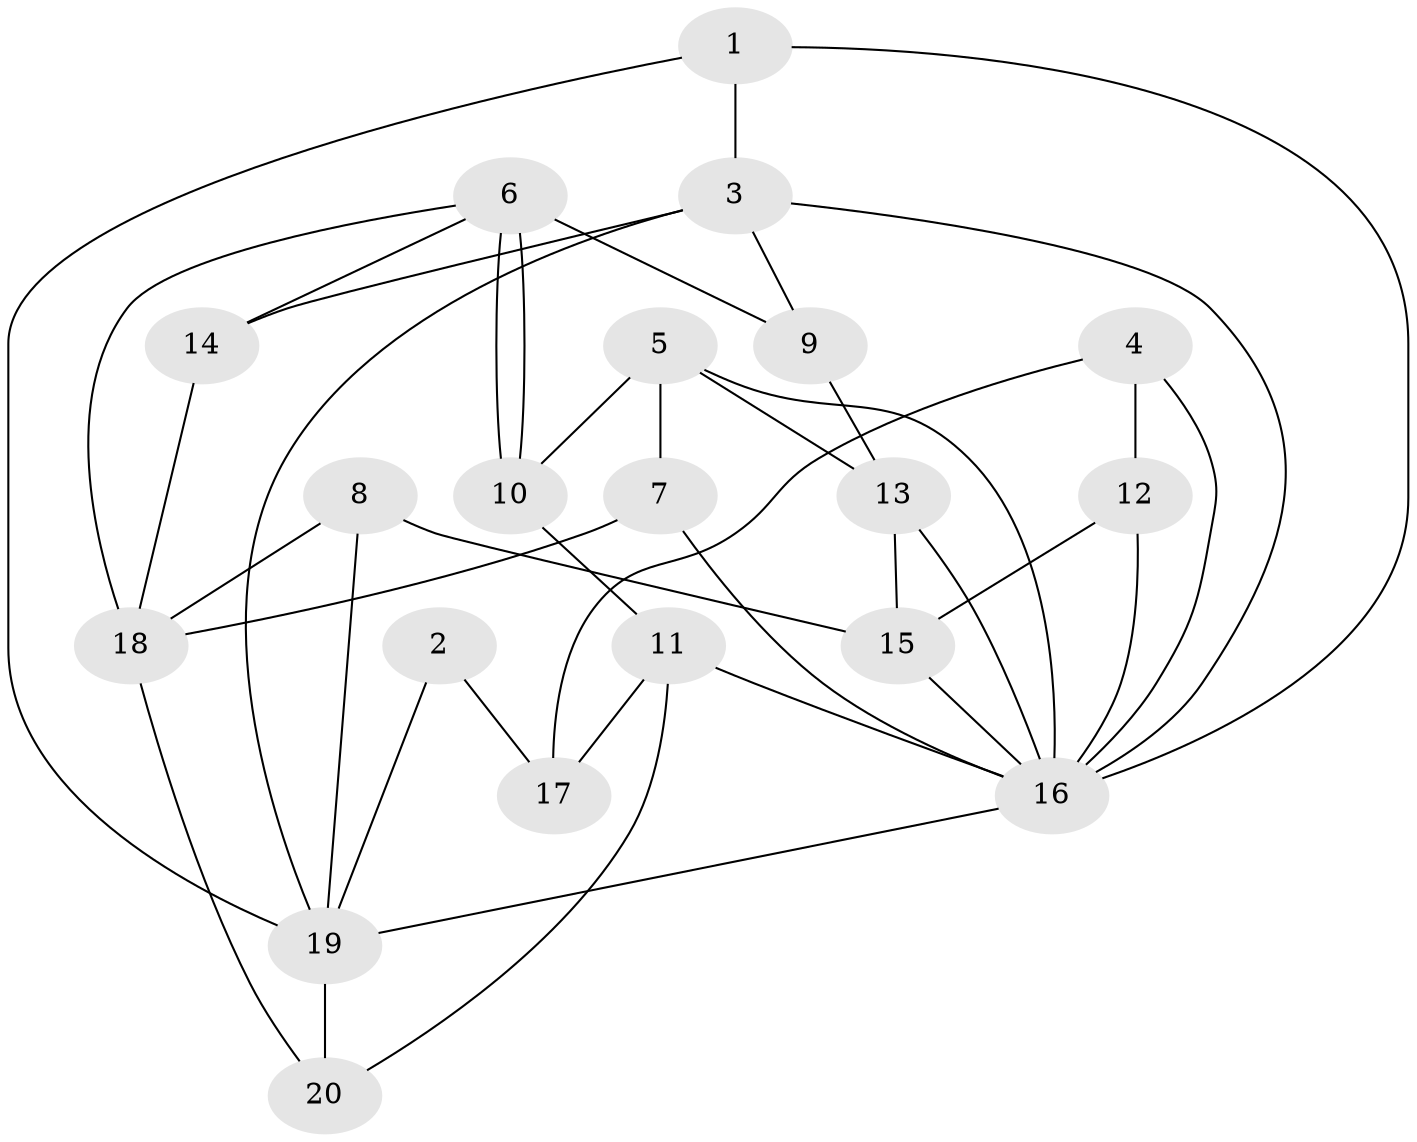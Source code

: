 // Generated by graph-tools (version 1.1) at 2025/46/02/15/25 05:46:28]
// undirected, 20 vertices, 40 edges
graph export_dot {
graph [start="1"]
  node [color=gray90,style=filled];
  1;
  2;
  3;
  4;
  5;
  6;
  7;
  8;
  9;
  10;
  11;
  12;
  13;
  14;
  15;
  16;
  17;
  18;
  19;
  20;
  1 -- 19;
  1 -- 16;
  1 -- 3;
  2 -- 19;
  2 -- 17;
  3 -- 19;
  3 -- 9;
  3 -- 14;
  3 -- 16;
  4 -- 12;
  4 -- 16;
  4 -- 17;
  5 -- 13;
  5 -- 16;
  5 -- 7;
  5 -- 10;
  6 -- 18;
  6 -- 10;
  6 -- 10;
  6 -- 9;
  6 -- 14;
  7 -- 18;
  7 -- 16;
  8 -- 19;
  8 -- 15;
  8 -- 18;
  9 -- 13;
  10 -- 11;
  11 -- 16;
  11 -- 17;
  11 -- 20;
  12 -- 16;
  12 -- 15;
  13 -- 16;
  13 -- 15;
  14 -- 18;
  15 -- 16;
  16 -- 19;
  18 -- 20;
  19 -- 20;
}
